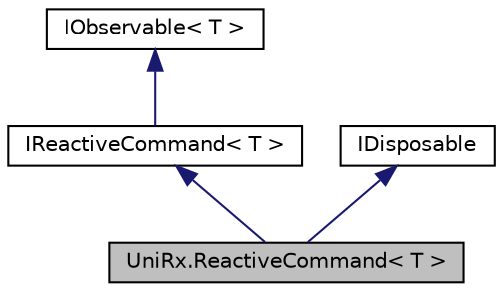 digraph "UniRx.ReactiveCommand&lt; T &gt;"
{
 // LATEX_PDF_SIZE
  edge [fontname="Helvetica",fontsize="10",labelfontname="Helvetica",labelfontsize="10"];
  node [fontname="Helvetica",fontsize="10",shape=record];
  Node1 [label="UniRx.ReactiveCommand\< T \>",height=0.2,width=0.4,color="black", fillcolor="grey75", style="filled", fontcolor="black",tooltip="Represents ReactiveCommand<Unit>"];
  Node2 -> Node1 [dir="back",color="midnightblue",fontsize="10",style="solid",fontname="Helvetica"];
  Node2 [label="IReactiveCommand\< T \>",height=0.2,width=0.4,color="black", fillcolor="white", style="filled",URL="$interface_uni_rx_1_1_i_reactive_command.html",tooltip=" "];
  Node3 -> Node2 [dir="back",color="midnightblue",fontsize="10",style="solid",fontname="Helvetica"];
  Node3 [label="IObservable\< T \>",height=0.2,width=0.4,color="black", fillcolor="white", style="filled",URL="$interface_uni_rx_1_1_i_observable.html",tooltip=" "];
  Node4 -> Node1 [dir="back",color="midnightblue",fontsize="10",style="solid",fontname="Helvetica"];
  Node4 [label="IDisposable",height=0.2,width=0.4,color="black", fillcolor="white", style="filled",tooltip=" "];
}
